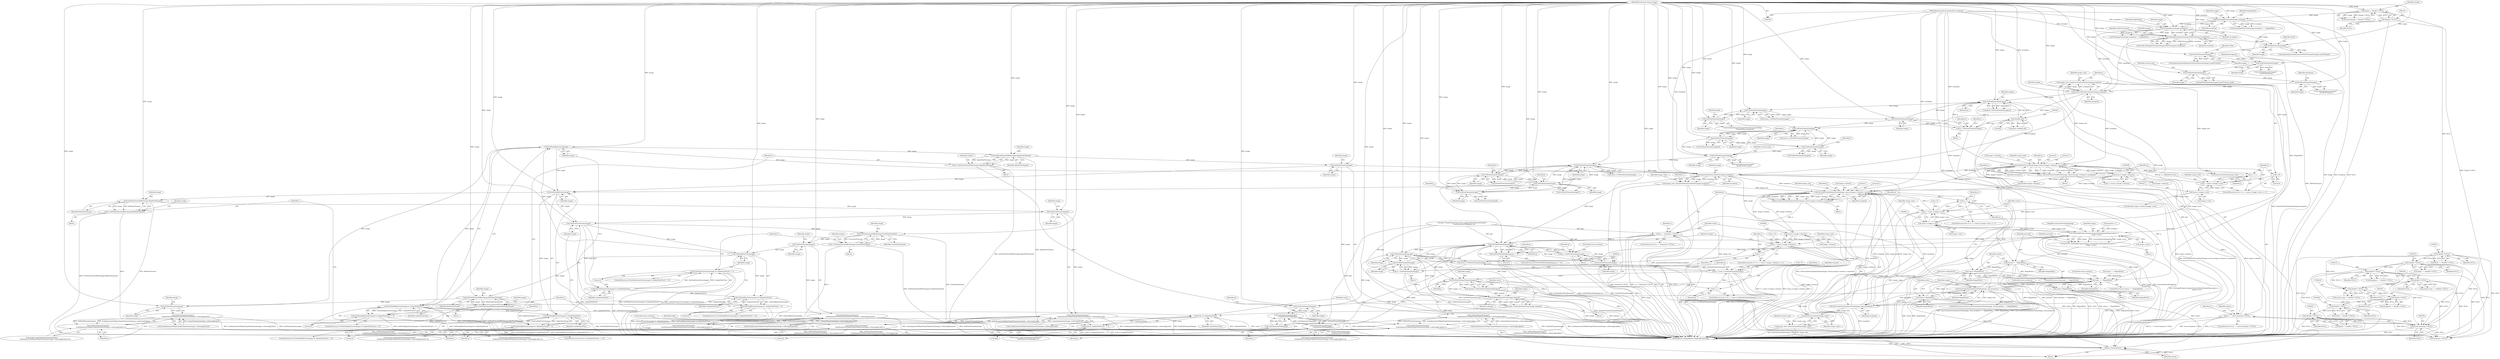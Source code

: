 digraph "0_ImageMagick_1cc6f0ccc92c20c7cab6c4a7335daf29c91f0d8e@pointer" {
"1000801" [label="(Call,GetPixelAlphaTraits(image))"];
"1000786" [label="(Call,GetPixelChannels(image))"];
"1000771" [label="(Call,GetPixelChannelOffset(image,BluePixelChannel))"];
"1000764" [label="(Call,GetPixelBlueTraits(image))"];
"1000749" [label="(Call,GetPixelChannels(image))"];
"1000734" [label="(Call,GetPixelChannelOffset(image,GreenPixelChannel))"];
"1000727" [label="(Call,GetPixelGreenTraits(image))"];
"1000712" [label="(Call,GetPixelChannels(image))"];
"1000697" [label="(Call,GetPixelChannelOffset(image,RedPixelChannel))"];
"1000690" [label="(Call,GetPixelRedTraits(image))"];
"1000823" [label="(Call,GetPixelChannels(image))"];
"1000808" [label="(Call,GetPixelChannelOffset(image,AlphaPixelChannel))"];
"1000801" [label="(Call,GetPixelAlphaTraits(image))"];
"1000107" [label="(MethodParameterIn,Image *image)"];
"1000565" [label="(Call,GetPixelChannels(image))"];
"1000552" [label="(Call,GetPixelChannels(image))"];
"1000510" [label="(Call,GetPixelChannels(image))"];
"1000473" [label="(Call,GetPixelChannels(image))"];
"1000434" [label="(Call,GetPixelChannels(image))"];
"1000315" [label="(Call,AcquireVirtualCacheView(image,exception))"];
"1000308" [label="(Call,GetPixelChannels(image))"];
"1000211" [label="(Call,GetPixelChannels(image))"];
"1000197" [label="(Call,GetPixelChannels(image))"];
"1000183" [label="(Call,GetPixelChannels(image))"];
"1000173" [label="(Call,GetPixelChannels(image))"];
"1000158" [label="(Call,SetImageGray(image,exception))"];
"1000150" [label="(Call,SyncImagePixelCache(image,exception))"];
"1000122" [label="(Call,image != (Image *) NULL)"];
"1000124" [label="(Call,(Image *) NULL)"];
"1000110" [label="(MethodParameterIn,ExceptionInfo *exception)"];
"1000164" [label="(Call,SetImageColorspace(image,GRAYColorspace,exception))"];
"1000420" [label="(Call,GetPixelChannels(image))"];
"1000389" [label="(Call,GetPixelChannels(image))"];
"1000378" [label="(Call,GetPixelIntensity(image,p))"];
"1000402" [label="(Call,(double) p[i])"];
"1000351" [label="(Call,p == (const Quantum *) NULL)"];
"1000339" [label="(Call,p=GetCacheViewVirtualPixels(image_view,0,y,image->columns,1,exception))"];
"1000341" [label="(Call,GetCacheViewVirtualPixels(image_view,0,y,image->columns,1,exception))"];
"1000313" [label="(Call,image_view=AcquireVirtualCacheView(image,exception))"];
"1000322" [label="(Call,y < (ssize_t) image->rows)"];
"1000329" [label="(Call,y++)"];
"1000319" [label="(Call,y=0)"];
"1000324" [label="(Call,(ssize_t) image->rows)"];
"1000367" [label="(Call,(ssize_t) image->columns)"];
"1000353" [label="(Call,(const Quantum *) NULL)"];
"1000280" [label="(Call,(double *) NULL)"];
"1000268" [label="(Call,(double *) NULL)"];
"1000256" [label="(Call,(double *) NULL)"];
"1000244" [label="(Call,(double *) NULL)"];
"1000237" [label="(Call,(double *) NULL)"];
"1000232" [label="(Call,(double *) NULL)"];
"1000226" [label="(Call,(double *) NULL)"];
"1000220" [label="(Call,(double *) NULL)"];
"1000418" [label="(Call,p+=GetPixelChannels(image))"];
"1000412" [label="(Call,GetPixelChannels(image))"];
"1000626" [label="(Call,GetPixelChannels(image))"];
"1000607" [label="(Call,GetPixelChannels(image))"];
"1000647" [label="(Call,GetPixelChannels(image))"];
"1000689" [label="(Call,GetPixelRedTraits(image) & UpdatePixelTrait)"];
"1000688" [label="(Call,(GetPixelRedTraits(image) & UpdatePixelTrait) != 0)"];
"1000726" [label="(Call,GetPixelGreenTraits(image) & UpdatePixelTrait)"];
"1000725" [label="(Call,(GetPixelGreenTraits(image) & UpdatePixelTrait) != 0)"];
"1000763" [label="(Call,GetPixelBlueTraits(image) & UpdatePixelTrait)"];
"1000762" [label="(Call,(GetPixelBlueTraits(image) & UpdatePixelTrait) != 0)"];
"1000800" [label="(Call,GetPixelAlphaTraits(image) & UpdatePixelTrait)"];
"1000799" [label="(Call,(GetPixelAlphaTraits(image) & UpdatePixelTrait) != 0)"];
"1000943" [label="(Call,traits & UpdatePixelTrait)"];
"1000942" [label="(Call,(traits & UpdatePixelTrait) == 0)"];
"1000695" [label="(Call,i=GetPixelChannelOffset(image,RedPixelChannel))"];
"1000710" [label="(Call,GetPixelChannels(image)*\n              ScaleQuantumToMap(ClampToQuantum(image->colormap[j].red))+i)"];
"1000711" [label="(Call,GetPixelChannels(image)*\n              ScaleQuantumToMap(ClampToQuantum(image->colormap[j].red)))"];
"1000732" [label="(Call,i=GetPixelChannelOffset(image,GreenPixelChannel))"];
"1000747" [label="(Call,GetPixelChannels(image)*\n              ScaleQuantumToMap(ClampToQuantum(image->colormap[j].green))+i)"];
"1000748" [label="(Call,GetPixelChannels(image)*\n              ScaleQuantumToMap(ClampToQuantum(image->colormap[j].green)))"];
"1000769" [label="(Call,i=GetPixelChannelOffset(image,BluePixelChannel))"];
"1000784" [label="(Call,GetPixelChannels(image)*\n              ScaleQuantumToMap(ClampToQuantum(image->colormap[j].blue))+i)"];
"1000785" [label="(Call,GetPixelChannels(image)*\n              ScaleQuantumToMap(ClampToQuantum(image->colormap[j].blue)))"];
"1000806" [label="(Call,i=GetPixelChannelOffset(image,AlphaPixelChannel))"];
"1000821" [label="(Call,GetPixelChannels(image)*\n              ScaleQuantumToMap(ClampToQuantum(image->colormap[j].alpha))+i)"];
"1000822" [label="(Call,GetPixelChannels(image)*\n              ScaleQuantumToMap(ClampToQuantum(image->colormap[j].alpha)))"];
"1000843" [label="(Call,AcquireAuthenticCacheView(image,exception))"];
"1000841" [label="(Call,image_view=AcquireAuthenticCacheView(image,exception))"];
"1000869" [label="(Call,GetCacheViewAuthenticPixels(image_view,0,y,image->columns,1,exception))"];
"1000857" [label="(Call,y++)"];
"1000850" [label="(Call,y < (ssize_t) image->rows)"];
"1000867" [label="(Call,q=GetCacheViewAuthenticPixels(image_view,0,y,image->columns,1,exception))"];
"1000879" [label="(Call,q == (Quantum *) NULL)"];
"1000906" [label="(Call,GetPixelWriteMask(image,q))"];
"1000905" [label="(Call,GetPixelWriteMask(image,q) == 0)"];
"1000911" [label="(Call,q+=GetPixelChannels(image))"];
"1000913" [label="(Call,GetPixelChannels(image))"];
"1000998" [label="(Call,SetImageProgress(image,ContrastStretchImageTag,progress++,\n          image->rows))"];
"1000852" [label="(Call,(ssize_t) image->rows)"];
"1000996" [label="(Call,proceed=SetImageProgress(image,ContrastStretchImageTag,progress++,\n          image->rows))"];
"1001007" [label="(Call,proceed == MagickFalse)"];
"1000863" [label="(Call,status == MagickFalse)"];
"1000885" [label="(Call,status=MagickFalse)"];
"1001035" [label="(Return,return(status);)"];
"1000978" [label="(Call,SyncCacheViewAuthenticPixels(image_view,exception) == MagickFalse)"];
"1000983" [label="(Call,status=MagickFalse)"];
"1001010" [label="(Call,status=MagickFalse)"];
"1000924" [label="(Call,GetPixelChannels(image))"];
"1000922" [label="(Call,(ssize_t) GetPixelChannels(image))"];
"1000920" [label="(Call,j < (ssize_t) GetPixelChannels(image))"];
"1000932" [label="(Call,GetPixelChannelChannel(image,j))"];
"1000926" [label="(Call,j++)"];
"1000930" [label="(Call,channel=GetPixelChannelChannel(image,j))"];
"1000938" [label="(Call,GetPixelChannelTraits(image,channel))"];
"1000936" [label="(Call,traits=GetPixelChannelTraits(image,channel))"];
"1000966" [label="(Call,GetPixelChannels(image))"];
"1000965" [label="(Call,GetPixelChannels(image)*\n          ScaleQuantumToMap(q[j]))"];
"1000964" [label="(Call,GetPixelChannels(image)*\n          ScaleQuantumToMap(q[j])+j)"];
"1000975" [label="(Call,GetPixelChannels(image))"];
"1000973" [label="(Call,q+=GetPixelChannels(image))"];
"1000968" [label="(Call,ScaleQuantumToMap(q[j]))"];
"1000895" [label="(Call,(ssize_t) image->columns)"];
"1000893" [label="(Call,x < (ssize_t) image->columns)"];
"1000900" [label="(Call,x++)"];
"1000979" [label="(Call,SyncCacheViewAuthenticPixels(image_view,exception))"];
"1001015" [label="(Call,DestroyCacheView(image_view))"];
"1001013" [label="(Call,image_view=DestroyCacheView(image_view))"];
"1000124" [label="(Call,(Image *) NULL)"];
"1000745" [label="(Call,stretch_map[GetPixelChannels(image)*\n              ScaleQuantumToMap(ClampToQuantum(image->colormap[j].green))+i])"];
"1000967" [label="(Identifier,image)"];
"1000367" [label="(Call,(ssize_t) image->columns)"];
"1000888" [label="(ControlStructure,continue;)"];
"1000768" [label="(Block,)"];
"1000166" [label="(Identifier,GRAYColorspace)"];
"1000731" [label="(Block,)"];
"1000335" [label="(Call,status == MagickFalse)"];
"1000854" [label="(Call,image->rows)"];
"1000997" [label="(Identifier,proceed)"];
"1000510" [label="(Call,GetPixelChannels(image))"];
"1000690" [label="(Call,GetPixelRedTraits(image))"];
"1000472" [label="(Call,GetPixelChannels(image)*j)"];
"1000962" [label="(Call,stretch_map[GetPixelChannels(image)*\n          ScaleQuantumToMap(q[j])+j])"];
"1000736" [label="(Identifier,GreenPixelChannel)"];
"1001014" [label="(Identifier,image_view)"];
"1000880" [label="(Identifier,q)"];
"1000691" [label="(Identifier,image)"];
"1000824" [label="(Identifier,image)"];
"1000172" [label="(Call,AcquireQuantumMemory(GetPixelChannels(image),sizeof(*black)))"];
"1000973" [label="(Call,q+=GetPixelChannels(image))"];
"1000972" [label="(Identifier,j)"];
"1000628" [label="(Identifier,j)"];
"1000339" [label="(Call,p=GetCacheViewVirtualPixels(image_view,0,y,image->columns,1,exception))"];
"1000984" [label="(Identifier,status)"];
"1000982" [label="(Identifier,MagickFalse)"];
"1000165" [label="(Identifier,image)"];
"1000834" [label="(Identifier,i)"];
"1000732" [label="(Call,i=GetPixelChannelOffset(image,GreenPixelChannel))"];
"1000906" [label="(Call,GetPixelWriteMask(image,q))"];
"1000893" [label="(Call,x < (ssize_t) image->columns)"];
"1000625" [label="(Call,GetPixelChannels(image)*j)"];
"1000975" [label="(Call,GetPixelChannels(image))"];
"1000699" [label="(Identifier,RedPixelChannel)"];
"1000943" [label="(Call,traits & UpdatePixelTrait)"];
"1000345" [label="(Call,image->columns)"];
"1000964" [label="(Call,GetPixelChannels(image)*\n          ScaleQuantumToMap(q[j])+j)"];
"1000937" [label="(Identifier,traits)"];
"1000387" [label="(Call,(ssize_t) GetPixelChannels(image))"];
"1000920" [label="(Call,j < (ssize_t) GetPixelChannels(image))"];
"1000326" [label="(Call,image->rows)"];
"1000242" [label="(Call,stretch_map != (double *) NULL)"];
"1000843" [label="(Call,AcquireAuthenticCacheView(image,exception))"];
"1000886" [label="(Identifier,status)"];
"1000228" [label="(Identifier,NULL)"];
"1000412" [label="(Call,GetPixelChannels(image))"];
"1001037" [label="(MethodReturn,MagickExport MagickBooleanType)"];
"1000977" [label="(ControlStructure,if (SyncCacheViewAuthenticPixels(image_view,exception) == MagickFalse))"];
"1000928" [label="(Block,)"];
"1000761" [label="(ControlStructure,if ((GetPixelBlueTraits(image) & UpdatePixelTrait) != 0))"];
"1000902" [label="(Block,)"];
"1000627" [label="(Identifier,image)"];
"1000750" [label="(Identifier,image)"];
"1000934" [label="(Identifier,j)"];
"1000435" [label="(Identifier,image)"];
"1000342" [label="(Identifier,image_view)"];
"1000979" [label="(Call,SyncCacheViewAuthenticPixels(image_view,exception))"];
"1000695" [label="(Call,i=GetPixelChannelOffset(image,RedPixelChannel))"];
"1000765" [label="(Identifier,image)"];
"1000315" [label="(Call,AcquireVirtualCacheView(image,exception))"];
"1000344" [label="(Identifier,y)"];
"1000266" [label="(Call,white != (double *) NULL)"];
"1000771" [label="(Call,GetPixelChannelOffset(image,BluePixelChannel))"];
"1000234" [label="(Identifier,NULL)"];
"1000687" [label="(ControlStructure,if ((GetPixelRedTraits(image) & UpdatePixelTrait) != 0))"];
"1000808" [label="(Call,GetPixelChannelOffset(image,AlphaPixelChannel))"];
"1000121" [label="(Call,assert(image != (Image *) NULL))"];
"1000158" [label="(Call,SetImageGray(image,exception))"];
"1000196" [label="(Call,GetPixelChannels(image)*\n    sizeof(*histogram))"];
"1000793" [label="(Identifier,image)"];
"1000822" [label="(Call,GetPixelChannels(image)*\n              ScaleQuantumToMap(ClampToQuantum(image->colormap[j].alpha)))"];
"1000607" [label="(Call,GetPixelChannels(image))"];
"1000798" [label="(ControlStructure,if ((GetPixelAlphaTraits(image) & UpdatePixelTrait) != 0))"];
"1000646" [label="(Call,GetPixelChannels(image)*j)"];
"1000378" [label="(Call,GetPixelIntensity(image,p))"];
"1000696" [label="(Identifier,i)"];
"1000321" [label="(Literal,0)"];
"1000218" [label="(Call,black == (double *) NULL)"];
"1000863" [label="(Call,status == MagickFalse)"];
"1000210" [label="(Call,GetPixelChannels(image)*sizeof(*stretch_map))"];
"1000897" [label="(Call,image->columns)"];
"1000648" [label="(Identifier,image)"];
"1000785" [label="(Call,GetPixelChannels(image)*\n              ScaleQuantumToMap(ClampToQuantum(image->colormap[j].blue)))"];
"1000980" [label="(Identifier,image_view)"];
"1000174" [label="(Identifier,image)"];
"1000981" [label="(Identifier,exception)"];
"1000871" [label="(Literal,0)"];
"1000944" [label="(Identifier,traits)"];
"1000735" [label="(Identifier,image)"];
"1000947" [label="(ControlStructure,continue;)"];
"1000749" [label="(Call,GetPixelChannels(image))"];
"1000556" [label="(Identifier,stretch_map)"];
"1000965" [label="(Call,GetPixelChannels(image)*\n          ScaleQuantumToMap(q[j]))"];
"1000317" [label="(Identifier,exception)"];
"1000353" [label="(Call,(const Quantum *) NULL)"];
"1000167" [label="(Identifier,exception)"];
"1001035" [label="(Return,return(status);)"];
"1000797" [label="(Identifier,i)"];
"1000224" [label="(Call,white == (double *) NULL)"];
"1000400" [label="(Call,pixel=(double) p[i])"];
"1000926" [label="(Call,j++)"];
"1000727" [label="(Call,GetPixelGreenTraits(image))"];
"1000420" [label="(Call,GetPixelChannels(image))"];
"1000931" [label="(Identifier,channel)"];
"1000552" [label="(Call,GetPixelChannels(image))"];
"1000187" [label="(Identifier,white)"];
"1000704" [label="(Identifier,image)"];
"1000183" [label="(Call,GetPixelChannels(image))"];
"1001003" [label="(Call,image->rows)"];
"1000805" [label="(Block,)"];
"1000473" [label="(Call,GetPixelChannels(image))"];
"1000747" [label="(Call,GetPixelChannels(image)*\n              ScaleQuantumToMap(ClampToQuantum(image->colormap[j].green))+i)"];
"1000519" [label="(Call,(double) image->columns)"];
"1000900" [label="(Call,x++)"];
"1000434" [label="(Call,GetPixelChannels(image))"];
"1000869" [label="(Call,GetCacheViewAuthenticPixels(image_view,0,y,image->columns,1,exception))"];
"1000246" [label="(Identifier,NULL)"];
"1000404" [label="(Call,p[i])"];
"1000322" [label="(Call,y < (ssize_t) image->rows)"];
"1001010" [label="(Call,status=MagickFalse)"];
"1000173" [label="(Call,GetPixelChannels(image))"];
"1000258" [label="(Identifier,NULL)"];
"1000330" [label="(Identifier,y)"];
"1000734" [label="(Call,GetPixelChannelOffset(image,GreenPixelChannel))"];
"1000983" [label="(Call,status=MagickFalse)"];
"1000939" [label="(Identifier,image)"];
"1000162" [label="(Call,(void) SetImageColorspace(image,GRAYColorspace,exception))"];
"1000157" [label="(Call,SetImageGray(image,exception) != MagickFalse)"];
"1000909" [label="(Literal,0)"];
"1000107" [label="(MethodParameterIn,Image *image)"];
"1000235" [label="(Call,stretch_map == (double *) NULL)"];
"1000741" [label="(Identifier,image)"];
"1000352" [label="(Identifier,p)"];
"1000733" [label="(Identifier,i)"];
"1000282" [label="(Identifier,NULL)"];
"1000904" [label="(ControlStructure,if (GetPixelWriteMask(image,q) == 0))"];
"1000153" [label="(Identifier,MagickFalse)"];
"1000232" [label="(Call,(double *) NULL)"];
"1000946" [label="(Literal,0)"];
"1000713" [label="(Identifier,image)"];
"1000847" [label="(Call,y=0)"];
"1000907" [label="(Identifier,image)"];
"1000254" [label="(Call,histogram != (double *) NULL)"];
"1000864" [label="(Identifier,status)"];
"1000719" [label="(Identifier,image)"];
"1000184" [label="(Identifier,image)"];
"1000966" [label="(Call,GetPixelChannels(image))"];
"1000809" [label="(Identifier,image)"];
"1000728" [label="(Identifier,image)"];
"1000914" [label="(Identifier,image)"];
"1000211" [label="(Call,GetPixelChannels(image))"];
"1000126" [label="(Identifier,NULL)"];
"1000773" [label="(Identifier,BluePixelChannel)"];
"1000363" [label="(Identifier,x)"];
"1000318" [label="(ControlStructure,for (y=0; y < (ssize_t) image->rows; y++))"];
"1000936" [label="(Call,traits=GetPixelChannelTraits(image,channel))"];
"1000762" [label="(Call,(GetPixelBlueTraits(image) & UpdatePixelTrait) != 0)"];
"1000867" [label="(Call,q=GetCacheViewAuthenticPixels(image_view,0,y,image->columns,1,exception))"];
"1000351" [label="(Call,p == (const Quantum *) NULL)"];
"1000989" [label="(Identifier,image)"];
"1000917" [label="(Call,j=0)"];
"1000725" [label="(Call,(GetPixelGreenTraits(image) & UpdatePixelTrait) != 0)"];
"1000563" [label="(Call,(ssize_t) GetPixelChannels(image))"];
"1000940" [label="(Identifier,channel)"];
"1000512" [label="(Identifier,j)"];
"1000766" [label="(Identifier,UpdatePixelTrait)"];
"1001000" [label="(Identifier,ContrastStretchImageTag)"];
"1000239" [label="(Identifier,NULL)"];
"1000801" [label="(Call,GetPixelAlphaTraits(image))"];
"1000932" [label="(Call,GetPixelChannelChannel(image,j))"];
"1000389" [label="(Call,GetPixelChannels(image))"];
"1000608" [label="(Identifier,image)"];
"1000724" [label="(ControlStructure,if ((GetPixelGreenTraits(image) & UpdatePixelTrait) != 0))"];
"1000908" [label="(Identifier,q)"];
"1000925" [label="(Identifier,image)"];
"1000390" [label="(Identifier,image)"];
"1000714" [label="(Call,ScaleQuantumToMap(ClampToQuantum(image->colormap[j].red)))"];
"1000807" [label="(Identifier,i)"];
"1000851" [label="(Identifier,y)"];
"1000256" [label="(Call,(double *) NULL)"];
"1000868" [label="(Identifier,q)"];
"1000402" [label="(Call,(double) p[i])"];
"1000566" [label="(Identifier,image)"];
"1000845" [label="(Identifier,exception)"];
"1000413" [label="(Identifier,image)"];
"1000111" [label="(Block,)"];
"1000215" [label="(Identifier,stretch_map)"];
"1000915" [label="(ControlStructure,continue;)"];
"1000763" [label="(Call,GetPixelBlueTraits(image) & UpdatePixelTrait)"];
"1000331" [label="(Block,)"];
"1000698" [label="(Identifier,image)"];
"1000551" [label="(Call,GetPixelChannels(image)*\n    sizeof(*stretch_map))"];
"1000340" [label="(Identifier,p)"];
"1000307" [label="(Call,GetPixelChannels(image)*\n    sizeof(*histogram))"];
"1000697" [label="(Call,GetPixelChannelOffset(image,RedPixelChannel))"];
"1000910" [label="(Block,)"];
"1000748" [label="(Call,GetPixelChannels(image)*\n              ScaleQuantumToMap(ClampToQuantum(image->colormap[j].green)))"];
"1000870" [label="(Identifier,image_view)"];
"1000226" [label="(Call,(double *) NULL)"];
"1001013" [label="(Call,image_view=DestroyCacheView(image_view))"];
"1000872" [label="(Identifier,y)"];
"1000810" [label="(Identifier,AlphaPixelChannel)"];
"1000760" [label="(Identifier,i)"];
"1000806" [label="(Call,i=GetPixelChannelOffset(image,AlphaPixelChannel))"];
"1000970" [label="(Identifier,q)"];
"1000804" [label="(Literal,0)"];
"1000782" [label="(Call,stretch_map[GetPixelChannels(image)*\n              ScaleQuantumToMap(ClampToQuantum(image->colormap[j].blue))+i])"];
"1000927" [label="(Identifier,j)"];
"1000432" [label="(Call,(ssize_t) GetPixelChannels(image))"];
"1000994" [label="(Block,)"];
"1000978" [label="(Call,SyncCacheViewAuthenticPixels(image_view,exception) == MagickFalse)"];
"1000553" [label="(Identifier,image)"];
"1000873" [label="(Call,image->columns)"];
"1000918" [label="(Identifier,j)"];
"1000889" [label="(ControlStructure,for (x=0; x < (ssize_t) image->columns; x++))"];
"1001007" [label="(Call,proceed == MagickFalse)"];
"1000876" [label="(Literal,1)"];
"1000268" [label="(Call,(double *) NULL)"];
"1000996" [label="(Call,proceed=SetImageProgress(image,ContrastStretchImageTag,progress++,\n          image->rows))"];
"1000308" [label="(Call,GetPixelChannels(image))"];
"1000901" [label="(Identifier,x)"];
"1000957" [label="(Call,q[j]=ClampToQuantum(stretch_map[GetPixelChannels(image)*\n          ScaleQuantumToMap(q[j])+j]))"];
"1000222" [label="(Identifier,NULL)"];
"1000819" [label="(Call,stretch_map[GetPixelChannels(image)*\n              ScaleQuantumToMap(ClampToQuantum(image->colormap[j].alpha))+i])"];
"1000751" [label="(Call,ScaleQuantumToMap(ClampToQuantum(image->colormap[j].green)))"];
"1000878" [label="(ControlStructure,if (q == (Quantum *) NULL))"];
"1000336" [label="(Identifier,status)"];
"1000769" [label="(Call,i=GetPixelChannelOffset(image,BluePixelChannel))"];
"1000784" [label="(Call,GetPixelChannels(image)*\n              ScaleQuantumToMap(ClampToQuantum(image->colormap[j].blue))+i)"];
"1000770" [label="(Identifier,i)"];
"1000329" [label="(Call,y++)"];
"1000324" [label="(Call,(ssize_t) image->rows)"];
"1000850" [label="(Call,y < (ssize_t) image->rows)"];
"1000859" [label="(Block,)"];
"1000788" [label="(Call,ScaleQuantumToMap(ClampToQuantum(image->colormap[j].blue)))"];
"1000152" [label="(Identifier,exception)"];
"1000565" [label="(Call,GetPixelChannels(image))"];
"1000424" [label="(Call,DestroyCacheView(image_view))"];
"1000884" [label="(Block,)"];
"1000726" [label="(Call,GetPixelGreenTraits(image) & UpdatePixelTrait)"];
"1000230" [label="(Call,histogram == (double *) NULL)"];
"1000198" [label="(Identifier,image)"];
"1000930" [label="(Call,channel=GetPixelChannelChannel(image,j))"];
"1000376" [label="(Call,pixel=GetPixelIntensity(image,p))"];
"1000846" [label="(ControlStructure,for (y=0; y < (ssize_t) image->rows; y++))"];
"1000916" [label="(ControlStructure,for (j=0; j < (ssize_t) GetPixelChannels(image); j++))"];
"1000511" [label="(Identifier,image)"];
"1000945" [label="(Identifier,UpdatePixelTrait)"];
"1000474" [label="(Identifier,image)"];
"1000151" [label="(Identifier,image)"];
"1000379" [label="(Identifier,image)"];
"1000835" [label="(Call,status=MagickTrue)"];
"1000161" [label="(Identifier,MagickFalse)"];
"1000823" [label="(Call,GetPixelChannels(image))"];
"1000411" [label="(Call,GetPixelChannels(image)*ScaleQuantumToMap(\n          ClampToQuantum(pixel)))"];
"1000877" [label="(Identifier,exception)"];
"1000606" [label="(Call,GetPixelChannels(image)*j)"];
"1000844" [label="(Identifier,image)"];
"1000197" [label="(Call,GetPixelChannels(image))"];
"1000475" [label="(Identifier,j)"];
"1000518" [label="(Call,(double) image->columns*image->rows)"];
"1000349" [label="(Identifier,exception)"];
"1000365" [label="(Call,x < (ssize_t) image->columns)"];
"1000122" [label="(Call,image != (Image *) NULL)"];
"1000842" [label="(Identifier,image_view)"];
"1000320" [label="(Identifier,y)"];
"1000800" [label="(Call,GetPixelAlphaTraits(image) & UpdatePixelTrait)"];
"1000220" [label="(Call,(double *) NULL)"];
"1000313" [label="(Call,image_view=AcquireVirtualCacheView(image,exception))"];
"1000905" [label="(Call,GetPixelWriteMask(image,q) == 0)"];
"1000941" [label="(ControlStructure,if ((traits & UpdatePixelTrait) == 0))"];
"1000712" [label="(Call,GetPixelChannels(image))"];
"1000911" [label="(Call,q+=GetPixelChannels(image))"];
"1000852" [label="(Call,(ssize_t) image->rows)"];
"1000933" [label="(Identifier,image)"];
"1001018" [label="(Identifier,stretch_map)"];
"1000358" [label="(Identifier,status)"];
"1000802" [label="(Identifier,image)"];
"1000894" [label="(Identifier,x)"];
"1000278" [label="(Call,black != (double *) NULL)"];
"1000160" [label="(Identifier,exception)"];
"1000895" [label="(Call,(ssize_t) image->columns)"];
"1000778" [label="(Identifier,image)"];
"1000786" [label="(Call,GetPixelChannels(image))"];
"1000177" [label="(Identifier,black)"];
"1000890" [label="(Call,x=0)"];
"1000694" [label="(Block,)"];
"1000858" [label="(Identifier,y)"];
"1000416" [label="(Identifier,pixel)"];
"1000881" [label="(Call,(Quantum *) NULL)"];
"1000685" [label="(Identifier,j)"];
"1000693" [label="(Literal,0)"];
"1000848" [label="(Identifier,y)"];
"1000369" [label="(Call,image->columns)"];
"1000841" [label="(Call,image_view=AcquireAuthenticCacheView(image,exception))"];
"1000815" [label="(Identifier,image)"];
"1000609" [label="(Identifier,j)"];
"1000689" [label="(Call,GetPixelRedTraits(image) & UpdatePixelTrait)"];
"1000201" [label="(Identifier,histogram)"];
"1000710" [label="(Call,GetPixelChannels(image)*\n              ScaleQuantumToMap(ClampToQuantum(image->colormap[j].red))+i)"];
"1001006" [label="(ControlStructure,if (proceed == MagickFalse))"];
"1000974" [label="(Identifier,q)"];
"1001008" [label="(Identifier,proceed)"];
"1000312" [label="(Identifier,histogram)"];
"1000355" [label="(Identifier,NULL)"];
"1001001" [label="(Call,progress++)"];
"1000316" [label="(Identifier,image)"];
"1000270" [label="(Identifier,NULL)"];
"1000423" [label="(Identifier,image_view)"];
"1000799" [label="(Call,(GetPixelAlphaTraits(image) & UpdatePixelTrait) != 0)"];
"1000857" [label="(Call,y++)"];
"1000969" [label="(Call,q[j])"];
"1000649" [label="(Identifier,j)"];
"1000756" [label="(Identifier,image)"];
"1001015" [label="(Call,DestroyCacheView(image_view))"];
"1000885" [label="(Call,status=MagickFalse)"];
"1000912" [label="(Identifier,q)"];
"1000938" [label="(Call,GetPixelChannelTraits(image,channel))"];
"1000123" [label="(Identifier,image)"];
"1000212" [label="(Identifier,image)"];
"1000159" [label="(Identifier,image)"];
"1000999" [label="(Identifier,image)"];
"1000418" [label="(Call,p+=GetPixelChannels(image))"];
"1000922" [label="(Call,(ssize_t) GetPixelChannels(image))"];
"1000419" [label="(Identifier,p)"];
"1000341" [label="(Call,GetCacheViewVirtualPixels(image_view,0,y,image->columns,1,exception))"];
"1001009" [label="(Identifier,MagickFalse)"];
"1000692" [label="(Identifier,UpdatePixelTrait)"];
"1000764" [label="(Call,GetPixelBlueTraits(image))"];
"1000821" [label="(Call,GetPixelChannels(image)*\n              ScaleQuantumToMap(ClampToQuantum(image->colormap[j].alpha))+i)"];
"1000323" [label="(Identifier,y)"];
"1001011" [label="(Identifier,status)"];
"1000866" [label="(ControlStructure,continue;)"];
"1000350" [label="(ControlStructure,if (p == (const Quantum *) NULL))"];
"1001036" [label="(Identifier,status)"];
"1000865" [label="(Identifier,MagickFalse)"];
"1000985" [label="(Identifier,MagickFalse)"];
"1000951" [label="(Identifier,black)"];
"1000803" [label="(Identifier,UpdatePixelTrait)"];
"1000626" [label="(Call,GetPixelChannels(image))"];
"1000891" [label="(Identifier,x)"];
"1000968" [label="(Call,ScaleQuantumToMap(q[j]))"];
"1000887" [label="(Identifier,MagickFalse)"];
"1000309" [label="(Identifier,image)"];
"1000343" [label="(Literal,0)"];
"1000711" [label="(Call,GetPixelChannels(image)*\n              ScaleQuantumToMap(ClampToQuantum(image->colormap[j].red)))"];
"1000314" [label="(Identifier,image_view)"];
"1000730" [label="(Literal,0)"];
"1000380" [label="(Identifier,p)"];
"1000942" [label="(Call,(traits & UpdatePixelTrait) == 0)"];
"1000998" [label="(Call,SetImageProgress(image,ContrastStretchImageTag,progress++,\n          image->rows))"];
"1000647" [label="(Call,GetPixelChannels(image))"];
"1000110" [label="(MethodParameterIn,ExceptionInfo *exception)"];
"1000374" [label="(Block,)"];
"1000830" [label="(Identifier,image)"];
"1000244" [label="(Call,(double *) NULL)"];
"1001012" [label="(Identifier,MagickFalse)"];
"1000976" [label="(Identifier,image)"];
"1000149" [label="(Call,SyncImagePixelCache(image,exception) == MagickFalse)"];
"1000767" [label="(Literal,0)"];
"1000921" [label="(Identifier,j)"];
"1000280" [label="(Call,(double *) NULL)"];
"1000348" [label="(Literal,1)"];
"1000150" [label="(Call,SyncImagePixelCache(image,exception))"];
"1000509" [label="(Call,GetPixelChannels(image)*j)"];
"1000879" [label="(Call,q == (Quantum *) NULL)"];
"1000924" [label="(Call,GetPixelChannels(image))"];
"1000708" [label="(Call,stretch_map[GetPixelChannels(image)*\n              ScaleQuantumToMap(ClampToQuantum(image->colormap[j].red))+i])"];
"1000723" [label="(Identifier,i)"];
"1000825" [label="(Call,ScaleQuantumToMap(ClampToQuantum(image->colormap[j].alpha)))"];
"1000164" [label="(Call,SetImageColorspace(image,GRAYColorspace,exception))"];
"1000182" [label="(Call,AcquireQuantumMemory(GetPixelChannels(image),sizeof(*white)))"];
"1000862" [label="(ControlStructure,if (status == MagickFalse))"];
"1000787" [label="(Identifier,image)"];
"1000772" [label="(Identifier,image)"];
"1000373" [label="(Identifier,x)"];
"1000237" [label="(Call,(double *) NULL)"];
"1000319" [label="(Call,y=0)"];
"1000913" [label="(Call,GetPixelChannels(image))"];
"1000421" [label="(Identifier,image)"];
"1000688" [label="(Call,(GetPixelRedTraits(image) & UpdatePixelTrait) != 0)"];
"1001016" [label="(Identifier,image_view)"];
"1000729" [label="(Identifier,UpdatePixelTrait)"];
"1000801" -> "1000800"  [label="AST: "];
"1000801" -> "1000802"  [label="CFG: "];
"1000802" -> "1000801"  [label="AST: "];
"1000803" -> "1000801"  [label="CFG: "];
"1000801" -> "1000690"  [label="DDG: image"];
"1000801" -> "1000800"  [label="DDG: image"];
"1000786" -> "1000801"  [label="DDG: image"];
"1000764" -> "1000801"  [label="DDG: image"];
"1000107" -> "1000801"  [label="DDG: image"];
"1000801" -> "1000808"  [label="DDG: image"];
"1000801" -> "1000843"  [label="DDG: image"];
"1000786" -> "1000785"  [label="AST: "];
"1000786" -> "1000787"  [label="CFG: "];
"1000787" -> "1000786"  [label="AST: "];
"1000793" -> "1000786"  [label="CFG: "];
"1000786" -> "1000785"  [label="DDG: image"];
"1000771" -> "1000786"  [label="DDG: image"];
"1000107" -> "1000786"  [label="DDG: image"];
"1000771" -> "1000769"  [label="AST: "];
"1000771" -> "1000773"  [label="CFG: "];
"1000772" -> "1000771"  [label="AST: "];
"1000773" -> "1000771"  [label="AST: "];
"1000769" -> "1000771"  [label="CFG: "];
"1000771" -> "1001037"  [label="DDG: BluePixelChannel"];
"1000771" -> "1000769"  [label="DDG: image"];
"1000771" -> "1000769"  [label="DDG: BluePixelChannel"];
"1000764" -> "1000771"  [label="DDG: image"];
"1000107" -> "1000771"  [label="DDG: image"];
"1000764" -> "1000763"  [label="AST: "];
"1000764" -> "1000765"  [label="CFG: "];
"1000765" -> "1000764"  [label="AST: "];
"1000766" -> "1000764"  [label="CFG: "];
"1000764" -> "1000763"  [label="DDG: image"];
"1000749" -> "1000764"  [label="DDG: image"];
"1000727" -> "1000764"  [label="DDG: image"];
"1000107" -> "1000764"  [label="DDG: image"];
"1000749" -> "1000748"  [label="AST: "];
"1000749" -> "1000750"  [label="CFG: "];
"1000750" -> "1000749"  [label="AST: "];
"1000756" -> "1000749"  [label="CFG: "];
"1000749" -> "1000748"  [label="DDG: image"];
"1000734" -> "1000749"  [label="DDG: image"];
"1000107" -> "1000749"  [label="DDG: image"];
"1000734" -> "1000732"  [label="AST: "];
"1000734" -> "1000736"  [label="CFG: "];
"1000735" -> "1000734"  [label="AST: "];
"1000736" -> "1000734"  [label="AST: "];
"1000732" -> "1000734"  [label="CFG: "];
"1000734" -> "1001037"  [label="DDG: GreenPixelChannel"];
"1000734" -> "1000732"  [label="DDG: image"];
"1000734" -> "1000732"  [label="DDG: GreenPixelChannel"];
"1000727" -> "1000734"  [label="DDG: image"];
"1000107" -> "1000734"  [label="DDG: image"];
"1000727" -> "1000726"  [label="AST: "];
"1000727" -> "1000728"  [label="CFG: "];
"1000728" -> "1000727"  [label="AST: "];
"1000729" -> "1000727"  [label="CFG: "];
"1000727" -> "1000726"  [label="DDG: image"];
"1000712" -> "1000727"  [label="DDG: image"];
"1000690" -> "1000727"  [label="DDG: image"];
"1000107" -> "1000727"  [label="DDG: image"];
"1000712" -> "1000711"  [label="AST: "];
"1000712" -> "1000713"  [label="CFG: "];
"1000713" -> "1000712"  [label="AST: "];
"1000719" -> "1000712"  [label="CFG: "];
"1000712" -> "1000711"  [label="DDG: image"];
"1000697" -> "1000712"  [label="DDG: image"];
"1000107" -> "1000712"  [label="DDG: image"];
"1000697" -> "1000695"  [label="AST: "];
"1000697" -> "1000699"  [label="CFG: "];
"1000698" -> "1000697"  [label="AST: "];
"1000699" -> "1000697"  [label="AST: "];
"1000695" -> "1000697"  [label="CFG: "];
"1000697" -> "1001037"  [label="DDG: RedPixelChannel"];
"1000697" -> "1000695"  [label="DDG: image"];
"1000697" -> "1000695"  [label="DDG: RedPixelChannel"];
"1000690" -> "1000697"  [label="DDG: image"];
"1000107" -> "1000697"  [label="DDG: image"];
"1000690" -> "1000689"  [label="AST: "];
"1000690" -> "1000691"  [label="CFG: "];
"1000691" -> "1000690"  [label="AST: "];
"1000692" -> "1000690"  [label="CFG: "];
"1000690" -> "1000689"  [label="DDG: image"];
"1000823" -> "1000690"  [label="DDG: image"];
"1000565" -> "1000690"  [label="DDG: image"];
"1000107" -> "1000690"  [label="DDG: image"];
"1000823" -> "1000822"  [label="AST: "];
"1000823" -> "1000824"  [label="CFG: "];
"1000824" -> "1000823"  [label="AST: "];
"1000830" -> "1000823"  [label="CFG: "];
"1000823" -> "1000822"  [label="DDG: image"];
"1000808" -> "1000823"  [label="DDG: image"];
"1000107" -> "1000823"  [label="DDG: image"];
"1000823" -> "1000843"  [label="DDG: image"];
"1000808" -> "1000806"  [label="AST: "];
"1000808" -> "1000810"  [label="CFG: "];
"1000809" -> "1000808"  [label="AST: "];
"1000810" -> "1000808"  [label="AST: "];
"1000806" -> "1000808"  [label="CFG: "];
"1000808" -> "1001037"  [label="DDG: AlphaPixelChannel"];
"1000808" -> "1000806"  [label="DDG: image"];
"1000808" -> "1000806"  [label="DDG: AlphaPixelChannel"];
"1000107" -> "1000808"  [label="DDG: image"];
"1000107" -> "1000106"  [label="AST: "];
"1000107" -> "1001037"  [label="DDG: image"];
"1000107" -> "1000122"  [label="DDG: image"];
"1000107" -> "1000150"  [label="DDG: image"];
"1000107" -> "1000158"  [label="DDG: image"];
"1000107" -> "1000164"  [label="DDG: image"];
"1000107" -> "1000173"  [label="DDG: image"];
"1000107" -> "1000183"  [label="DDG: image"];
"1000107" -> "1000197"  [label="DDG: image"];
"1000107" -> "1000211"  [label="DDG: image"];
"1000107" -> "1000308"  [label="DDG: image"];
"1000107" -> "1000315"  [label="DDG: image"];
"1000107" -> "1000378"  [label="DDG: image"];
"1000107" -> "1000389"  [label="DDG: image"];
"1000107" -> "1000412"  [label="DDG: image"];
"1000107" -> "1000420"  [label="DDG: image"];
"1000107" -> "1000434"  [label="DDG: image"];
"1000107" -> "1000473"  [label="DDG: image"];
"1000107" -> "1000510"  [label="DDG: image"];
"1000107" -> "1000552"  [label="DDG: image"];
"1000107" -> "1000565"  [label="DDG: image"];
"1000107" -> "1000607"  [label="DDG: image"];
"1000107" -> "1000626"  [label="DDG: image"];
"1000107" -> "1000647"  [label="DDG: image"];
"1000107" -> "1000843"  [label="DDG: image"];
"1000107" -> "1000906"  [label="DDG: image"];
"1000107" -> "1000913"  [label="DDG: image"];
"1000107" -> "1000924"  [label="DDG: image"];
"1000107" -> "1000932"  [label="DDG: image"];
"1000107" -> "1000938"  [label="DDG: image"];
"1000107" -> "1000966"  [label="DDG: image"];
"1000107" -> "1000975"  [label="DDG: image"];
"1000107" -> "1000998"  [label="DDG: image"];
"1000565" -> "1000563"  [label="AST: "];
"1000565" -> "1000566"  [label="CFG: "];
"1000566" -> "1000565"  [label="AST: "];
"1000563" -> "1000565"  [label="CFG: "];
"1000565" -> "1000563"  [label="DDG: image"];
"1000552" -> "1000565"  [label="DDG: image"];
"1000626" -> "1000565"  [label="DDG: image"];
"1000607" -> "1000565"  [label="DDG: image"];
"1000647" -> "1000565"  [label="DDG: image"];
"1000565" -> "1000607"  [label="DDG: image"];
"1000565" -> "1000626"  [label="DDG: image"];
"1000565" -> "1000647"  [label="DDG: image"];
"1000565" -> "1000843"  [label="DDG: image"];
"1000552" -> "1000551"  [label="AST: "];
"1000552" -> "1000553"  [label="CFG: "];
"1000553" -> "1000552"  [label="AST: "];
"1000556" -> "1000552"  [label="CFG: "];
"1000552" -> "1000551"  [label="DDG: image"];
"1000510" -> "1000552"  [label="DDG: image"];
"1000473" -> "1000552"  [label="DDG: image"];
"1000434" -> "1000552"  [label="DDG: image"];
"1000510" -> "1000509"  [label="AST: "];
"1000510" -> "1000511"  [label="CFG: "];
"1000511" -> "1000510"  [label="AST: "];
"1000512" -> "1000510"  [label="CFG: "];
"1000510" -> "1000434"  [label="DDG: image"];
"1000510" -> "1000509"  [label="DDG: image"];
"1000473" -> "1000510"  [label="DDG: image"];
"1000434" -> "1000510"  [label="DDG: image"];
"1000473" -> "1000472"  [label="AST: "];
"1000473" -> "1000474"  [label="CFG: "];
"1000474" -> "1000473"  [label="AST: "];
"1000475" -> "1000473"  [label="CFG: "];
"1000473" -> "1000434"  [label="DDG: image"];
"1000473" -> "1000472"  [label="DDG: image"];
"1000434" -> "1000473"  [label="DDG: image"];
"1000434" -> "1000432"  [label="AST: "];
"1000434" -> "1000435"  [label="CFG: "];
"1000435" -> "1000434"  [label="AST: "];
"1000432" -> "1000434"  [label="CFG: "];
"1000434" -> "1000432"  [label="DDG: image"];
"1000315" -> "1000434"  [label="DDG: image"];
"1000420" -> "1000434"  [label="DDG: image"];
"1000315" -> "1000313"  [label="AST: "];
"1000315" -> "1000317"  [label="CFG: "];
"1000316" -> "1000315"  [label="AST: "];
"1000317" -> "1000315"  [label="AST: "];
"1000313" -> "1000315"  [label="CFG: "];
"1000315" -> "1000313"  [label="DDG: image"];
"1000315" -> "1000313"  [label="DDG: exception"];
"1000308" -> "1000315"  [label="DDG: image"];
"1000158" -> "1000315"  [label="DDG: exception"];
"1000164" -> "1000315"  [label="DDG: exception"];
"1000110" -> "1000315"  [label="DDG: exception"];
"1000315" -> "1000341"  [label="DDG: exception"];
"1000315" -> "1000378"  [label="DDG: image"];
"1000315" -> "1000843"  [label="DDG: exception"];
"1000308" -> "1000307"  [label="AST: "];
"1000308" -> "1000309"  [label="CFG: "];
"1000309" -> "1000308"  [label="AST: "];
"1000312" -> "1000308"  [label="CFG: "];
"1000308" -> "1000307"  [label="DDG: image"];
"1000211" -> "1000308"  [label="DDG: image"];
"1000211" -> "1000210"  [label="AST: "];
"1000211" -> "1000212"  [label="CFG: "];
"1000212" -> "1000211"  [label="AST: "];
"1000215" -> "1000211"  [label="CFG: "];
"1000211" -> "1000210"  [label="DDG: image"];
"1000197" -> "1000211"  [label="DDG: image"];
"1000197" -> "1000196"  [label="AST: "];
"1000197" -> "1000198"  [label="CFG: "];
"1000198" -> "1000197"  [label="AST: "];
"1000201" -> "1000197"  [label="CFG: "];
"1000197" -> "1000196"  [label="DDG: image"];
"1000183" -> "1000197"  [label="DDG: image"];
"1000183" -> "1000182"  [label="AST: "];
"1000183" -> "1000184"  [label="CFG: "];
"1000184" -> "1000183"  [label="AST: "];
"1000187" -> "1000183"  [label="CFG: "];
"1000183" -> "1000182"  [label="DDG: image"];
"1000173" -> "1000183"  [label="DDG: image"];
"1000173" -> "1000172"  [label="AST: "];
"1000173" -> "1000174"  [label="CFG: "];
"1000174" -> "1000173"  [label="AST: "];
"1000177" -> "1000173"  [label="CFG: "];
"1000173" -> "1000172"  [label="DDG: image"];
"1000158" -> "1000173"  [label="DDG: image"];
"1000164" -> "1000173"  [label="DDG: image"];
"1000158" -> "1000157"  [label="AST: "];
"1000158" -> "1000160"  [label="CFG: "];
"1000159" -> "1000158"  [label="AST: "];
"1000160" -> "1000158"  [label="AST: "];
"1000161" -> "1000158"  [label="CFG: "];
"1000158" -> "1000157"  [label="DDG: image"];
"1000158" -> "1000157"  [label="DDG: exception"];
"1000150" -> "1000158"  [label="DDG: image"];
"1000150" -> "1000158"  [label="DDG: exception"];
"1000110" -> "1000158"  [label="DDG: exception"];
"1000158" -> "1000164"  [label="DDG: image"];
"1000158" -> "1000164"  [label="DDG: exception"];
"1000150" -> "1000149"  [label="AST: "];
"1000150" -> "1000152"  [label="CFG: "];
"1000151" -> "1000150"  [label="AST: "];
"1000152" -> "1000150"  [label="AST: "];
"1000153" -> "1000150"  [label="CFG: "];
"1000150" -> "1001037"  [label="DDG: image"];
"1000150" -> "1001037"  [label="DDG: exception"];
"1000150" -> "1000149"  [label="DDG: image"];
"1000150" -> "1000149"  [label="DDG: exception"];
"1000122" -> "1000150"  [label="DDG: image"];
"1000110" -> "1000150"  [label="DDG: exception"];
"1000122" -> "1000121"  [label="AST: "];
"1000122" -> "1000124"  [label="CFG: "];
"1000123" -> "1000122"  [label="AST: "];
"1000124" -> "1000122"  [label="AST: "];
"1000121" -> "1000122"  [label="CFG: "];
"1000122" -> "1001037"  [label="DDG: (Image *) NULL"];
"1000122" -> "1000121"  [label="DDG: image"];
"1000122" -> "1000121"  [label="DDG: (Image *) NULL"];
"1000124" -> "1000122"  [label="DDG: NULL"];
"1000124" -> "1000126"  [label="CFG: "];
"1000125" -> "1000124"  [label="AST: "];
"1000126" -> "1000124"  [label="AST: "];
"1000124" -> "1001037"  [label="DDG: NULL"];
"1000124" -> "1000220"  [label="DDG: NULL"];
"1000110" -> "1000106"  [label="AST: "];
"1000110" -> "1001037"  [label="DDG: exception"];
"1000110" -> "1000164"  [label="DDG: exception"];
"1000110" -> "1000341"  [label="DDG: exception"];
"1000110" -> "1000843"  [label="DDG: exception"];
"1000110" -> "1000869"  [label="DDG: exception"];
"1000110" -> "1000979"  [label="DDG: exception"];
"1000164" -> "1000162"  [label="AST: "];
"1000164" -> "1000167"  [label="CFG: "];
"1000165" -> "1000164"  [label="AST: "];
"1000166" -> "1000164"  [label="AST: "];
"1000167" -> "1000164"  [label="AST: "];
"1000162" -> "1000164"  [label="CFG: "];
"1000164" -> "1001037"  [label="DDG: GRAYColorspace"];
"1000164" -> "1000162"  [label="DDG: image"];
"1000164" -> "1000162"  [label="DDG: GRAYColorspace"];
"1000164" -> "1000162"  [label="DDG: exception"];
"1000420" -> "1000418"  [label="AST: "];
"1000420" -> "1000421"  [label="CFG: "];
"1000421" -> "1000420"  [label="AST: "];
"1000418" -> "1000420"  [label="CFG: "];
"1000420" -> "1000378"  [label="DDG: image"];
"1000420" -> "1000418"  [label="DDG: image"];
"1000389" -> "1000420"  [label="DDG: image"];
"1000389" -> "1000387"  [label="AST: "];
"1000389" -> "1000390"  [label="CFG: "];
"1000390" -> "1000389"  [label="AST: "];
"1000387" -> "1000389"  [label="CFG: "];
"1000389" -> "1000387"  [label="DDG: image"];
"1000378" -> "1000389"  [label="DDG: image"];
"1000412" -> "1000389"  [label="DDG: image"];
"1000389" -> "1000412"  [label="DDG: image"];
"1000378" -> "1000376"  [label="AST: "];
"1000378" -> "1000380"  [label="CFG: "];
"1000379" -> "1000378"  [label="AST: "];
"1000380" -> "1000378"  [label="AST: "];
"1000376" -> "1000378"  [label="CFG: "];
"1000378" -> "1000376"  [label="DDG: image"];
"1000378" -> "1000376"  [label="DDG: p"];
"1000402" -> "1000378"  [label="DDG: p[i]"];
"1000351" -> "1000378"  [label="DDG: p"];
"1000418" -> "1000378"  [label="DDG: p"];
"1000378" -> "1000402"  [label="DDG: p"];
"1000378" -> "1000418"  [label="DDG: p"];
"1000402" -> "1000400"  [label="AST: "];
"1000402" -> "1000404"  [label="CFG: "];
"1000403" -> "1000402"  [label="AST: "];
"1000404" -> "1000402"  [label="AST: "];
"1000400" -> "1000402"  [label="CFG: "];
"1000402" -> "1001037"  [label="DDG: p[i]"];
"1000402" -> "1000351"  [label="DDG: p[i]"];
"1000402" -> "1000400"  [label="DDG: p[i]"];
"1000402" -> "1000418"  [label="DDG: p[i]"];
"1000351" -> "1000350"  [label="AST: "];
"1000351" -> "1000353"  [label="CFG: "];
"1000352" -> "1000351"  [label="AST: "];
"1000353" -> "1000351"  [label="AST: "];
"1000358" -> "1000351"  [label="CFG: "];
"1000363" -> "1000351"  [label="CFG: "];
"1000351" -> "1001037"  [label="DDG: p == (const Quantum *) NULL"];
"1000351" -> "1001037"  [label="DDG: (const Quantum *) NULL"];
"1000351" -> "1001037"  [label="DDG: p"];
"1000339" -> "1000351"  [label="DDG: p"];
"1000353" -> "1000351"  [label="DDG: NULL"];
"1000339" -> "1000331"  [label="AST: "];
"1000339" -> "1000341"  [label="CFG: "];
"1000340" -> "1000339"  [label="AST: "];
"1000341" -> "1000339"  [label="AST: "];
"1000352" -> "1000339"  [label="CFG: "];
"1000339" -> "1001037"  [label="DDG: GetCacheViewVirtualPixels(image_view,0,y,image->columns,1,exception)"];
"1000341" -> "1000339"  [label="DDG: 0"];
"1000341" -> "1000339"  [label="DDG: exception"];
"1000341" -> "1000339"  [label="DDG: image_view"];
"1000341" -> "1000339"  [label="DDG: y"];
"1000341" -> "1000339"  [label="DDG: 1"];
"1000341" -> "1000339"  [label="DDG: image->columns"];
"1000341" -> "1000349"  [label="CFG: "];
"1000342" -> "1000341"  [label="AST: "];
"1000343" -> "1000341"  [label="AST: "];
"1000344" -> "1000341"  [label="AST: "];
"1000345" -> "1000341"  [label="AST: "];
"1000348" -> "1000341"  [label="AST: "];
"1000349" -> "1000341"  [label="AST: "];
"1000341" -> "1001037"  [label="DDG: image->columns"];
"1000341" -> "1000329"  [label="DDG: y"];
"1000313" -> "1000341"  [label="DDG: image_view"];
"1000322" -> "1000341"  [label="DDG: y"];
"1000367" -> "1000341"  [label="DDG: image->columns"];
"1000341" -> "1000367"  [label="DDG: image->columns"];
"1000341" -> "1000424"  [label="DDG: image_view"];
"1000341" -> "1000519"  [label="DDG: image->columns"];
"1000341" -> "1000843"  [label="DDG: exception"];
"1000341" -> "1000869"  [label="DDG: image->columns"];
"1000313" -> "1000111"  [label="AST: "];
"1000314" -> "1000313"  [label="AST: "];
"1000320" -> "1000313"  [label="CFG: "];
"1000313" -> "1001037"  [label="DDG: AcquireVirtualCacheView(image,exception)"];
"1000313" -> "1000424"  [label="DDG: image_view"];
"1000322" -> "1000318"  [label="AST: "];
"1000322" -> "1000324"  [label="CFG: "];
"1000323" -> "1000322"  [label="AST: "];
"1000324" -> "1000322"  [label="AST: "];
"1000336" -> "1000322"  [label="CFG: "];
"1000423" -> "1000322"  [label="CFG: "];
"1000329" -> "1000322"  [label="DDG: y"];
"1000319" -> "1000322"  [label="DDG: y"];
"1000324" -> "1000322"  [label="DDG: image->rows"];
"1000322" -> "1000329"  [label="DDG: y"];
"1000329" -> "1000318"  [label="AST: "];
"1000329" -> "1000330"  [label="CFG: "];
"1000330" -> "1000329"  [label="AST: "];
"1000323" -> "1000329"  [label="CFG: "];
"1000319" -> "1000318"  [label="AST: "];
"1000319" -> "1000321"  [label="CFG: "];
"1000320" -> "1000319"  [label="AST: "];
"1000321" -> "1000319"  [label="AST: "];
"1000323" -> "1000319"  [label="CFG: "];
"1000324" -> "1000326"  [label="CFG: "];
"1000325" -> "1000324"  [label="AST: "];
"1000326" -> "1000324"  [label="AST: "];
"1000324" -> "1000518"  [label="DDG: image->rows"];
"1000324" -> "1000852"  [label="DDG: image->rows"];
"1000367" -> "1000365"  [label="AST: "];
"1000367" -> "1000369"  [label="CFG: "];
"1000368" -> "1000367"  [label="AST: "];
"1000369" -> "1000367"  [label="AST: "];
"1000365" -> "1000367"  [label="CFG: "];
"1000367" -> "1001037"  [label="DDG: image->columns"];
"1000367" -> "1000365"  [label="DDG: image->columns"];
"1000367" -> "1000519"  [label="DDG: image->columns"];
"1000367" -> "1000869"  [label="DDG: image->columns"];
"1000353" -> "1000355"  [label="CFG: "];
"1000354" -> "1000353"  [label="AST: "];
"1000355" -> "1000353"  [label="AST: "];
"1000353" -> "1001037"  [label="DDG: NULL"];
"1000280" -> "1000353"  [label="DDG: NULL"];
"1000237" -> "1000353"  [label="DDG: NULL"];
"1000226" -> "1000353"  [label="DDG: NULL"];
"1000220" -> "1000353"  [label="DDG: NULL"];
"1000232" -> "1000353"  [label="DDG: NULL"];
"1000353" -> "1000881"  [label="DDG: NULL"];
"1000280" -> "1000278"  [label="AST: "];
"1000280" -> "1000282"  [label="CFG: "];
"1000281" -> "1000280"  [label="AST: "];
"1000282" -> "1000280"  [label="AST: "];
"1000278" -> "1000280"  [label="CFG: "];
"1000280" -> "1001037"  [label="DDG: NULL"];
"1000280" -> "1000278"  [label="DDG: NULL"];
"1000268" -> "1000280"  [label="DDG: NULL"];
"1000280" -> "1000881"  [label="DDG: NULL"];
"1000268" -> "1000266"  [label="AST: "];
"1000268" -> "1000270"  [label="CFG: "];
"1000269" -> "1000268"  [label="AST: "];
"1000270" -> "1000268"  [label="AST: "];
"1000266" -> "1000268"  [label="CFG: "];
"1000268" -> "1000266"  [label="DDG: NULL"];
"1000256" -> "1000268"  [label="DDG: NULL"];
"1000256" -> "1000254"  [label="AST: "];
"1000256" -> "1000258"  [label="CFG: "];
"1000257" -> "1000256"  [label="AST: "];
"1000258" -> "1000256"  [label="AST: "];
"1000254" -> "1000256"  [label="CFG: "];
"1000256" -> "1000254"  [label="DDG: NULL"];
"1000244" -> "1000256"  [label="DDG: NULL"];
"1000244" -> "1000242"  [label="AST: "];
"1000244" -> "1000246"  [label="CFG: "];
"1000245" -> "1000244"  [label="AST: "];
"1000246" -> "1000244"  [label="AST: "];
"1000242" -> "1000244"  [label="CFG: "];
"1000244" -> "1000242"  [label="DDG: NULL"];
"1000237" -> "1000244"  [label="DDG: NULL"];
"1000226" -> "1000244"  [label="DDG: NULL"];
"1000220" -> "1000244"  [label="DDG: NULL"];
"1000232" -> "1000244"  [label="DDG: NULL"];
"1000237" -> "1000235"  [label="AST: "];
"1000237" -> "1000239"  [label="CFG: "];
"1000238" -> "1000237"  [label="AST: "];
"1000239" -> "1000237"  [label="AST: "];
"1000235" -> "1000237"  [label="CFG: "];
"1000237" -> "1001037"  [label="DDG: NULL"];
"1000237" -> "1000235"  [label="DDG: NULL"];
"1000232" -> "1000237"  [label="DDG: NULL"];
"1000237" -> "1000881"  [label="DDG: NULL"];
"1000232" -> "1000230"  [label="AST: "];
"1000232" -> "1000234"  [label="CFG: "];
"1000233" -> "1000232"  [label="AST: "];
"1000234" -> "1000232"  [label="AST: "];
"1000230" -> "1000232"  [label="CFG: "];
"1000232" -> "1001037"  [label="DDG: NULL"];
"1000232" -> "1000230"  [label="DDG: NULL"];
"1000226" -> "1000232"  [label="DDG: NULL"];
"1000232" -> "1000881"  [label="DDG: NULL"];
"1000226" -> "1000224"  [label="AST: "];
"1000226" -> "1000228"  [label="CFG: "];
"1000227" -> "1000226"  [label="AST: "];
"1000228" -> "1000226"  [label="AST: "];
"1000224" -> "1000226"  [label="CFG: "];
"1000226" -> "1001037"  [label="DDG: NULL"];
"1000226" -> "1000224"  [label="DDG: NULL"];
"1000220" -> "1000226"  [label="DDG: NULL"];
"1000226" -> "1000881"  [label="DDG: NULL"];
"1000220" -> "1000218"  [label="AST: "];
"1000220" -> "1000222"  [label="CFG: "];
"1000221" -> "1000220"  [label="AST: "];
"1000222" -> "1000220"  [label="AST: "];
"1000218" -> "1000220"  [label="CFG: "];
"1000220" -> "1001037"  [label="DDG: NULL"];
"1000220" -> "1000218"  [label="DDG: NULL"];
"1000220" -> "1000881"  [label="DDG: NULL"];
"1000418" -> "1000374"  [label="AST: "];
"1000419" -> "1000418"  [label="AST: "];
"1000373" -> "1000418"  [label="CFG: "];
"1000418" -> "1001037"  [label="DDG: p"];
"1000412" -> "1000411"  [label="AST: "];
"1000412" -> "1000413"  [label="CFG: "];
"1000413" -> "1000412"  [label="AST: "];
"1000416" -> "1000412"  [label="CFG: "];
"1000412" -> "1000411"  [label="DDG: image"];
"1000626" -> "1000625"  [label="AST: "];
"1000626" -> "1000627"  [label="CFG: "];
"1000627" -> "1000626"  [label="AST: "];
"1000628" -> "1000626"  [label="CFG: "];
"1000626" -> "1000607"  [label="DDG: image"];
"1000626" -> "1000625"  [label="DDG: image"];
"1000607" -> "1000626"  [label="DDG: image"];
"1000647" -> "1000626"  [label="DDG: image"];
"1000626" -> "1000647"  [label="DDG: image"];
"1000607" -> "1000606"  [label="AST: "];
"1000607" -> "1000608"  [label="CFG: "];
"1000608" -> "1000607"  [label="AST: "];
"1000609" -> "1000607"  [label="CFG: "];
"1000607" -> "1000606"  [label="DDG: image"];
"1000647" -> "1000607"  [label="DDG: image"];
"1000607" -> "1000647"  [label="DDG: image"];
"1000647" -> "1000646"  [label="AST: "];
"1000647" -> "1000648"  [label="CFG: "];
"1000648" -> "1000647"  [label="AST: "];
"1000649" -> "1000647"  [label="CFG: "];
"1000647" -> "1000646"  [label="DDG: image"];
"1000689" -> "1000688"  [label="AST: "];
"1000689" -> "1000692"  [label="CFG: "];
"1000692" -> "1000689"  [label="AST: "];
"1000693" -> "1000689"  [label="CFG: "];
"1000689" -> "1001037"  [label="DDG: GetPixelRedTraits(image)"];
"1000689" -> "1000688"  [label="DDG: GetPixelRedTraits(image)"];
"1000689" -> "1000688"  [label="DDG: UpdatePixelTrait"];
"1000800" -> "1000689"  [label="DDG: UpdatePixelTrait"];
"1000689" -> "1000726"  [label="DDG: UpdatePixelTrait"];
"1000688" -> "1000687"  [label="AST: "];
"1000688" -> "1000693"  [label="CFG: "];
"1000693" -> "1000688"  [label="AST: "];
"1000696" -> "1000688"  [label="CFG: "];
"1000728" -> "1000688"  [label="CFG: "];
"1000688" -> "1001037"  [label="DDG: GetPixelRedTraits(image) & UpdatePixelTrait"];
"1000688" -> "1001037"  [label="DDG: (GetPixelRedTraits(image) & UpdatePixelTrait) != 0"];
"1000726" -> "1000725"  [label="AST: "];
"1000726" -> "1000729"  [label="CFG: "];
"1000729" -> "1000726"  [label="AST: "];
"1000730" -> "1000726"  [label="CFG: "];
"1000726" -> "1001037"  [label="DDG: GetPixelGreenTraits(image)"];
"1000726" -> "1000725"  [label="DDG: GetPixelGreenTraits(image)"];
"1000726" -> "1000725"  [label="DDG: UpdatePixelTrait"];
"1000726" -> "1000763"  [label="DDG: UpdatePixelTrait"];
"1000725" -> "1000724"  [label="AST: "];
"1000725" -> "1000730"  [label="CFG: "];
"1000730" -> "1000725"  [label="AST: "];
"1000733" -> "1000725"  [label="CFG: "];
"1000765" -> "1000725"  [label="CFG: "];
"1000725" -> "1001037"  [label="DDG: (GetPixelGreenTraits(image) & UpdatePixelTrait) != 0"];
"1000725" -> "1001037"  [label="DDG: GetPixelGreenTraits(image) & UpdatePixelTrait"];
"1000763" -> "1000762"  [label="AST: "];
"1000763" -> "1000766"  [label="CFG: "];
"1000766" -> "1000763"  [label="AST: "];
"1000767" -> "1000763"  [label="CFG: "];
"1000763" -> "1001037"  [label="DDG: GetPixelBlueTraits(image)"];
"1000763" -> "1000762"  [label="DDG: GetPixelBlueTraits(image)"];
"1000763" -> "1000762"  [label="DDG: UpdatePixelTrait"];
"1000763" -> "1000800"  [label="DDG: UpdatePixelTrait"];
"1000762" -> "1000761"  [label="AST: "];
"1000762" -> "1000767"  [label="CFG: "];
"1000767" -> "1000762"  [label="AST: "];
"1000770" -> "1000762"  [label="CFG: "];
"1000802" -> "1000762"  [label="CFG: "];
"1000762" -> "1001037"  [label="DDG: (GetPixelBlueTraits(image) & UpdatePixelTrait) != 0"];
"1000762" -> "1001037"  [label="DDG: GetPixelBlueTraits(image) & UpdatePixelTrait"];
"1000800" -> "1000799"  [label="AST: "];
"1000800" -> "1000803"  [label="CFG: "];
"1000803" -> "1000800"  [label="AST: "];
"1000804" -> "1000800"  [label="CFG: "];
"1000800" -> "1001037"  [label="DDG: UpdatePixelTrait"];
"1000800" -> "1001037"  [label="DDG: GetPixelAlphaTraits(image)"];
"1000800" -> "1000799"  [label="DDG: GetPixelAlphaTraits(image)"];
"1000800" -> "1000799"  [label="DDG: UpdatePixelTrait"];
"1000800" -> "1000943"  [label="DDG: UpdatePixelTrait"];
"1000799" -> "1000798"  [label="AST: "];
"1000799" -> "1000804"  [label="CFG: "];
"1000804" -> "1000799"  [label="AST: "];
"1000807" -> "1000799"  [label="CFG: "];
"1000685" -> "1000799"  [label="CFG: "];
"1000799" -> "1001037"  [label="DDG: GetPixelAlphaTraits(image) & UpdatePixelTrait"];
"1000799" -> "1001037"  [label="DDG: (GetPixelAlphaTraits(image) & UpdatePixelTrait) != 0"];
"1000943" -> "1000942"  [label="AST: "];
"1000943" -> "1000945"  [label="CFG: "];
"1000944" -> "1000943"  [label="AST: "];
"1000945" -> "1000943"  [label="AST: "];
"1000946" -> "1000943"  [label="CFG: "];
"1000943" -> "1001037"  [label="DDG: traits"];
"1000943" -> "1001037"  [label="DDG: UpdatePixelTrait"];
"1000943" -> "1000942"  [label="DDG: traits"];
"1000943" -> "1000942"  [label="DDG: UpdatePixelTrait"];
"1000936" -> "1000943"  [label="DDG: traits"];
"1000942" -> "1000941"  [label="AST: "];
"1000942" -> "1000946"  [label="CFG: "];
"1000946" -> "1000942"  [label="AST: "];
"1000947" -> "1000942"  [label="CFG: "];
"1000951" -> "1000942"  [label="CFG: "];
"1000942" -> "1001037"  [label="DDG: (traits & UpdatePixelTrait) == 0"];
"1000942" -> "1001037"  [label="DDG: traits & UpdatePixelTrait"];
"1000695" -> "1000694"  [label="AST: "];
"1000696" -> "1000695"  [label="AST: "];
"1000704" -> "1000695"  [label="CFG: "];
"1000695" -> "1001037"  [label="DDG: GetPixelChannelOffset(image,RedPixelChannel)"];
"1000695" -> "1000710"  [label="DDG: i"];
"1000710" -> "1000708"  [label="AST: "];
"1000710" -> "1000723"  [label="CFG: "];
"1000711" -> "1000710"  [label="AST: "];
"1000723" -> "1000710"  [label="AST: "];
"1000708" -> "1000710"  [label="CFG: "];
"1000710" -> "1001037"  [label="DDG: GetPixelChannels(image)*\n              ScaleQuantumToMap(ClampToQuantum(image->colormap[j].red))"];
"1000710" -> "1001037"  [label="DDG: i"];
"1000711" -> "1000710"  [label="DDG: GetPixelChannels(image)"];
"1000711" -> "1000710"  [label="DDG: ScaleQuantumToMap(ClampToQuantum(image->colormap[j].red))"];
"1000711" -> "1000714"  [label="CFG: "];
"1000714" -> "1000711"  [label="AST: "];
"1000723" -> "1000711"  [label="CFG: "];
"1000711" -> "1001037"  [label="DDG: ScaleQuantumToMap(ClampToQuantum(image->colormap[j].red))"];
"1000711" -> "1001037"  [label="DDG: GetPixelChannels(image)"];
"1000714" -> "1000711"  [label="DDG: ClampToQuantum(image->colormap[j].red)"];
"1000732" -> "1000731"  [label="AST: "];
"1000733" -> "1000732"  [label="AST: "];
"1000741" -> "1000732"  [label="CFG: "];
"1000732" -> "1001037"  [label="DDG: GetPixelChannelOffset(image,GreenPixelChannel)"];
"1000732" -> "1000747"  [label="DDG: i"];
"1000747" -> "1000745"  [label="AST: "];
"1000747" -> "1000760"  [label="CFG: "];
"1000748" -> "1000747"  [label="AST: "];
"1000760" -> "1000747"  [label="AST: "];
"1000745" -> "1000747"  [label="CFG: "];
"1000747" -> "1001037"  [label="DDG: GetPixelChannels(image)*\n              ScaleQuantumToMap(ClampToQuantum(image->colormap[j].green))"];
"1000747" -> "1001037"  [label="DDG: i"];
"1000748" -> "1000747"  [label="DDG: GetPixelChannels(image)"];
"1000748" -> "1000747"  [label="DDG: ScaleQuantumToMap(ClampToQuantum(image->colormap[j].green))"];
"1000748" -> "1000751"  [label="CFG: "];
"1000751" -> "1000748"  [label="AST: "];
"1000760" -> "1000748"  [label="CFG: "];
"1000748" -> "1001037"  [label="DDG: ScaleQuantumToMap(ClampToQuantum(image->colormap[j].green))"];
"1000748" -> "1001037"  [label="DDG: GetPixelChannels(image)"];
"1000751" -> "1000748"  [label="DDG: ClampToQuantum(image->colormap[j].green)"];
"1000769" -> "1000768"  [label="AST: "];
"1000770" -> "1000769"  [label="AST: "];
"1000778" -> "1000769"  [label="CFG: "];
"1000769" -> "1001037"  [label="DDG: GetPixelChannelOffset(image,BluePixelChannel)"];
"1000769" -> "1000784"  [label="DDG: i"];
"1000784" -> "1000782"  [label="AST: "];
"1000784" -> "1000797"  [label="CFG: "];
"1000785" -> "1000784"  [label="AST: "];
"1000797" -> "1000784"  [label="AST: "];
"1000782" -> "1000784"  [label="CFG: "];
"1000784" -> "1001037"  [label="DDG: GetPixelChannels(image)*\n              ScaleQuantumToMap(ClampToQuantum(image->colormap[j].blue))"];
"1000784" -> "1001037"  [label="DDG: i"];
"1000785" -> "1000784"  [label="DDG: GetPixelChannels(image)"];
"1000785" -> "1000784"  [label="DDG: ScaleQuantumToMap(ClampToQuantum(image->colormap[j].blue))"];
"1000785" -> "1000788"  [label="CFG: "];
"1000788" -> "1000785"  [label="AST: "];
"1000797" -> "1000785"  [label="CFG: "];
"1000785" -> "1001037"  [label="DDG: ScaleQuantumToMap(ClampToQuantum(image->colormap[j].blue))"];
"1000785" -> "1001037"  [label="DDG: GetPixelChannels(image)"];
"1000788" -> "1000785"  [label="DDG: ClampToQuantum(image->colormap[j].blue)"];
"1000806" -> "1000805"  [label="AST: "];
"1000807" -> "1000806"  [label="AST: "];
"1000815" -> "1000806"  [label="CFG: "];
"1000806" -> "1001037"  [label="DDG: GetPixelChannelOffset(image,AlphaPixelChannel)"];
"1000806" -> "1000821"  [label="DDG: i"];
"1000821" -> "1000819"  [label="AST: "];
"1000821" -> "1000834"  [label="CFG: "];
"1000822" -> "1000821"  [label="AST: "];
"1000834" -> "1000821"  [label="AST: "];
"1000819" -> "1000821"  [label="CFG: "];
"1000821" -> "1001037"  [label="DDG: i"];
"1000821" -> "1001037"  [label="DDG: GetPixelChannels(image)*\n              ScaleQuantumToMap(ClampToQuantum(image->colormap[j].alpha))"];
"1000822" -> "1000821"  [label="DDG: GetPixelChannels(image)"];
"1000822" -> "1000821"  [label="DDG: ScaleQuantumToMap(ClampToQuantum(image->colormap[j].alpha))"];
"1000822" -> "1000825"  [label="CFG: "];
"1000825" -> "1000822"  [label="AST: "];
"1000834" -> "1000822"  [label="CFG: "];
"1000822" -> "1001037"  [label="DDG: GetPixelChannels(image)"];
"1000822" -> "1001037"  [label="DDG: ScaleQuantumToMap(ClampToQuantum(image->colormap[j].alpha))"];
"1000825" -> "1000822"  [label="DDG: ClampToQuantum(image->colormap[j].alpha)"];
"1000843" -> "1000841"  [label="AST: "];
"1000843" -> "1000845"  [label="CFG: "];
"1000844" -> "1000843"  [label="AST: "];
"1000845" -> "1000843"  [label="AST: "];
"1000841" -> "1000843"  [label="CFG: "];
"1000843" -> "1001037"  [label="DDG: image"];
"1000843" -> "1001037"  [label="DDG: exception"];
"1000843" -> "1000841"  [label="DDG: image"];
"1000843" -> "1000841"  [label="DDG: exception"];
"1000843" -> "1000869"  [label="DDG: exception"];
"1000843" -> "1000906"  [label="DDG: image"];
"1000843" -> "1000998"  [label="DDG: image"];
"1000841" -> "1000111"  [label="AST: "];
"1000842" -> "1000841"  [label="AST: "];
"1000848" -> "1000841"  [label="CFG: "];
"1000841" -> "1001037"  [label="DDG: AcquireAuthenticCacheView(image,exception)"];
"1000841" -> "1000869"  [label="DDG: image_view"];
"1000841" -> "1001015"  [label="DDG: image_view"];
"1000869" -> "1000867"  [label="AST: "];
"1000869" -> "1000877"  [label="CFG: "];
"1000870" -> "1000869"  [label="AST: "];
"1000871" -> "1000869"  [label="AST: "];
"1000872" -> "1000869"  [label="AST: "];
"1000873" -> "1000869"  [label="AST: "];
"1000876" -> "1000869"  [label="AST: "];
"1000877" -> "1000869"  [label="AST: "];
"1000867" -> "1000869"  [label="CFG: "];
"1000869" -> "1001037"  [label="DDG: image->columns"];
"1000869" -> "1001037"  [label="DDG: exception"];
"1000869" -> "1000857"  [label="DDG: y"];
"1000869" -> "1000867"  [label="DDG: exception"];
"1000869" -> "1000867"  [label="DDG: 0"];
"1000869" -> "1000867"  [label="DDG: 1"];
"1000869" -> "1000867"  [label="DDG: image_view"];
"1000869" -> "1000867"  [label="DDG: image->columns"];
"1000869" -> "1000867"  [label="DDG: y"];
"1000979" -> "1000869"  [label="DDG: image_view"];
"1000979" -> "1000869"  [label="DDG: exception"];
"1000850" -> "1000869"  [label="DDG: y"];
"1000519" -> "1000869"  [label="DDG: image->columns"];
"1000895" -> "1000869"  [label="DDG: image->columns"];
"1000869" -> "1000895"  [label="DDG: image->columns"];
"1000869" -> "1000979"  [label="DDG: image_view"];
"1000869" -> "1000979"  [label="DDG: exception"];
"1000869" -> "1001015"  [label="DDG: image_view"];
"1000857" -> "1000846"  [label="AST: "];
"1000857" -> "1000858"  [label="CFG: "];
"1000858" -> "1000857"  [label="AST: "];
"1000851" -> "1000857"  [label="CFG: "];
"1000857" -> "1000850"  [label="DDG: y"];
"1000850" -> "1000857"  [label="DDG: y"];
"1000850" -> "1000846"  [label="AST: "];
"1000850" -> "1000852"  [label="CFG: "];
"1000851" -> "1000850"  [label="AST: "];
"1000852" -> "1000850"  [label="AST: "];
"1000864" -> "1000850"  [label="CFG: "];
"1001014" -> "1000850"  [label="CFG: "];
"1000850" -> "1001037"  [label="DDG: y"];
"1000850" -> "1001037"  [label="DDG: y < (ssize_t) image->rows"];
"1000850" -> "1001037"  [label="DDG: (ssize_t) image->rows"];
"1000847" -> "1000850"  [label="DDG: y"];
"1000852" -> "1000850"  [label="DDG: image->rows"];
"1000867" -> "1000859"  [label="AST: "];
"1000868" -> "1000867"  [label="AST: "];
"1000880" -> "1000867"  [label="CFG: "];
"1000867" -> "1001037"  [label="DDG: GetCacheViewAuthenticPixels(image_view,0,y,image->columns,1,exception)"];
"1000867" -> "1000879"  [label="DDG: q"];
"1000879" -> "1000878"  [label="AST: "];
"1000879" -> "1000881"  [label="CFG: "];
"1000880" -> "1000879"  [label="AST: "];
"1000881" -> "1000879"  [label="AST: "];
"1000886" -> "1000879"  [label="CFG: "];
"1000891" -> "1000879"  [label="CFG: "];
"1000879" -> "1001037"  [label="DDG: (Quantum *) NULL"];
"1000879" -> "1001037"  [label="DDG: q == (Quantum *) NULL"];
"1000879" -> "1001037"  [label="DDG: q"];
"1000957" -> "1000879"  [label="DDG: q[j]"];
"1000881" -> "1000879"  [label="DDG: NULL"];
"1000879" -> "1000906"  [label="DDG: q"];
"1000906" -> "1000905"  [label="AST: "];
"1000906" -> "1000908"  [label="CFG: "];
"1000907" -> "1000906"  [label="AST: "];
"1000908" -> "1000906"  [label="AST: "];
"1000909" -> "1000906"  [label="CFG: "];
"1000906" -> "1001037"  [label="DDG: q"];
"1000906" -> "1000905"  [label="DDG: image"];
"1000906" -> "1000905"  [label="DDG: q"];
"1000938" -> "1000906"  [label="DDG: image"];
"1000998" -> "1000906"  [label="DDG: image"];
"1000913" -> "1000906"  [label="DDG: image"];
"1000975" -> "1000906"  [label="DDG: image"];
"1000973" -> "1000906"  [label="DDG: q"];
"1000957" -> "1000906"  [label="DDG: q[j]"];
"1000911" -> "1000906"  [label="DDG: q"];
"1000906" -> "1000911"  [label="DDG: q"];
"1000906" -> "1000913"  [label="DDG: image"];
"1000906" -> "1000924"  [label="DDG: image"];
"1000906" -> "1000968"  [label="DDG: q"];
"1000906" -> "1000973"  [label="DDG: q"];
"1000905" -> "1000904"  [label="AST: "];
"1000905" -> "1000909"  [label="CFG: "];
"1000909" -> "1000905"  [label="AST: "];
"1000912" -> "1000905"  [label="CFG: "];
"1000918" -> "1000905"  [label="CFG: "];
"1000905" -> "1001037"  [label="DDG: GetPixelWriteMask(image,q) == 0"];
"1000905" -> "1001037"  [label="DDG: GetPixelWriteMask(image,q)"];
"1000911" -> "1000910"  [label="AST: "];
"1000911" -> "1000913"  [label="CFG: "];
"1000912" -> "1000911"  [label="AST: "];
"1000913" -> "1000911"  [label="AST: "];
"1000915" -> "1000911"  [label="CFG: "];
"1000911" -> "1001037"  [label="DDG: q"];
"1000911" -> "1001037"  [label="DDG: GetPixelChannels(image)"];
"1000913" -> "1000911"  [label="DDG: image"];
"1000957" -> "1000911"  [label="DDG: q[j]"];
"1000913" -> "1000914"  [label="CFG: "];
"1000914" -> "1000913"  [label="AST: "];
"1000913" -> "1001037"  [label="DDG: image"];
"1000913" -> "1000998"  [label="DDG: image"];
"1000998" -> "1000996"  [label="AST: "];
"1000998" -> "1001003"  [label="CFG: "];
"1000999" -> "1000998"  [label="AST: "];
"1001000" -> "1000998"  [label="AST: "];
"1001001" -> "1000998"  [label="AST: "];
"1001003" -> "1000998"  [label="AST: "];
"1000996" -> "1000998"  [label="CFG: "];
"1000998" -> "1001037"  [label="DDG: image"];
"1000998" -> "1001037"  [label="DDG: ContrastStretchImageTag"];
"1000998" -> "1000852"  [label="DDG: image->rows"];
"1000998" -> "1000996"  [label="DDG: image"];
"1000998" -> "1000996"  [label="DDG: ContrastStretchImageTag"];
"1000998" -> "1000996"  [label="DDG: image->rows"];
"1000938" -> "1000998"  [label="DDG: image"];
"1000975" -> "1000998"  [label="DDG: image"];
"1001001" -> "1000998"  [label="DDG: progress"];
"1000852" -> "1000998"  [label="DDG: image->rows"];
"1000852" -> "1000854"  [label="CFG: "];
"1000853" -> "1000852"  [label="AST: "];
"1000854" -> "1000852"  [label="AST: "];
"1000852" -> "1001037"  [label="DDG: image->rows"];
"1000518" -> "1000852"  [label="DDG: image->rows"];
"1000996" -> "1000994"  [label="AST: "];
"1000997" -> "1000996"  [label="AST: "];
"1001008" -> "1000996"  [label="CFG: "];
"1000996" -> "1001037"  [label="DDG: SetImageProgress(image,ContrastStretchImageTag,progress++,\n          image->rows)"];
"1000996" -> "1001007"  [label="DDG: proceed"];
"1001007" -> "1001006"  [label="AST: "];
"1001007" -> "1001009"  [label="CFG: "];
"1001008" -> "1001007"  [label="AST: "];
"1001009" -> "1001007"  [label="AST: "];
"1001011" -> "1001007"  [label="CFG: "];
"1000858" -> "1001007"  [label="CFG: "];
"1001007" -> "1001037"  [label="DDG: proceed"];
"1001007" -> "1001037"  [label="DDG: proceed == MagickFalse"];
"1001007" -> "1001037"  [label="DDG: MagickFalse"];
"1001007" -> "1000863"  [label="DDG: MagickFalse"];
"1000978" -> "1001007"  [label="DDG: MagickFalse"];
"1001007" -> "1001010"  [label="DDG: MagickFalse"];
"1000863" -> "1000862"  [label="AST: "];
"1000863" -> "1000865"  [label="CFG: "];
"1000864" -> "1000863"  [label="AST: "];
"1000865" -> "1000863"  [label="AST: "];
"1000866" -> "1000863"  [label="CFG: "];
"1000868" -> "1000863"  [label="CFG: "];
"1000863" -> "1001037"  [label="DDG: MagickFalse"];
"1000863" -> "1001037"  [label="DDG: status"];
"1000863" -> "1001037"  [label="DDG: status == MagickFalse"];
"1000983" -> "1000863"  [label="DDG: status"];
"1000885" -> "1000863"  [label="DDG: status"];
"1000835" -> "1000863"  [label="DDG: status"];
"1001010" -> "1000863"  [label="DDG: status"];
"1000978" -> "1000863"  [label="DDG: MagickFalse"];
"1000157" -> "1000863"  [label="DDG: MagickFalse"];
"1000335" -> "1000863"  [label="DDG: MagickFalse"];
"1000863" -> "1000885"  [label="DDG: MagickFalse"];
"1000863" -> "1000978"  [label="DDG: MagickFalse"];
"1000863" -> "1001035"  [label="DDG: status"];
"1000885" -> "1000884"  [label="AST: "];
"1000885" -> "1000887"  [label="CFG: "];
"1000886" -> "1000885"  [label="AST: "];
"1000887" -> "1000885"  [label="AST: "];
"1000888" -> "1000885"  [label="CFG: "];
"1000885" -> "1001037"  [label="DDG: status"];
"1000885" -> "1001037"  [label="DDG: MagickFalse"];
"1000885" -> "1001035"  [label="DDG: status"];
"1001035" -> "1000111"  [label="AST: "];
"1001035" -> "1001036"  [label="CFG: "];
"1001036" -> "1001035"  [label="AST: "];
"1001037" -> "1001035"  [label="CFG: "];
"1001035" -> "1001037"  [label="DDG: <RET>"];
"1001036" -> "1001035"  [label="DDG: status"];
"1000983" -> "1001035"  [label="DDG: status"];
"1000835" -> "1001035"  [label="DDG: status"];
"1001010" -> "1001035"  [label="DDG: status"];
"1000978" -> "1000977"  [label="AST: "];
"1000978" -> "1000982"  [label="CFG: "];
"1000979" -> "1000978"  [label="AST: "];
"1000982" -> "1000978"  [label="AST: "];
"1000984" -> "1000978"  [label="CFG: "];
"1000989" -> "1000978"  [label="CFG: "];
"1000978" -> "1001037"  [label="DDG: MagickFalse"];
"1000978" -> "1001037"  [label="DDG: SyncCacheViewAuthenticPixels(image_view,exception)"];
"1000978" -> "1001037"  [label="DDG: SyncCacheViewAuthenticPixels(image_view,exception) == MagickFalse"];
"1000979" -> "1000978"  [label="DDG: image_view"];
"1000979" -> "1000978"  [label="DDG: exception"];
"1000978" -> "1000983"  [label="DDG: MagickFalse"];
"1000983" -> "1000977"  [label="AST: "];
"1000983" -> "1000985"  [label="CFG: "];
"1000984" -> "1000983"  [label="AST: "];
"1000985" -> "1000983"  [label="AST: "];
"1000989" -> "1000983"  [label="CFG: "];
"1000983" -> "1001037"  [label="DDG: status"];
"1000983" -> "1001037"  [label="DDG: MagickFalse"];
"1001010" -> "1001006"  [label="AST: "];
"1001010" -> "1001012"  [label="CFG: "];
"1001011" -> "1001010"  [label="AST: "];
"1001012" -> "1001010"  [label="AST: "];
"1000858" -> "1001010"  [label="CFG: "];
"1001010" -> "1001037"  [label="DDG: MagickFalse"];
"1001010" -> "1001037"  [label="DDG: status"];
"1000924" -> "1000922"  [label="AST: "];
"1000924" -> "1000925"  [label="CFG: "];
"1000925" -> "1000924"  [label="AST: "];
"1000922" -> "1000924"  [label="CFG: "];
"1000924" -> "1000922"  [label="DDG: image"];
"1000938" -> "1000924"  [label="DDG: image"];
"1000966" -> "1000924"  [label="DDG: image"];
"1000924" -> "1000932"  [label="DDG: image"];
"1000924" -> "1000975"  [label="DDG: image"];
"1000922" -> "1000920"  [label="AST: "];
"1000923" -> "1000922"  [label="AST: "];
"1000920" -> "1000922"  [label="CFG: "];
"1000922" -> "1001037"  [label="DDG: GetPixelChannels(image)"];
"1000922" -> "1000920"  [label="DDG: GetPixelChannels(image)"];
"1000920" -> "1000916"  [label="AST: "];
"1000921" -> "1000920"  [label="AST: "];
"1000931" -> "1000920"  [label="CFG: "];
"1000974" -> "1000920"  [label="CFG: "];
"1000920" -> "1001037"  [label="DDG: j < (ssize_t) GetPixelChannels(image)"];
"1000920" -> "1001037"  [label="DDG: j"];
"1000920" -> "1001037"  [label="DDG: (ssize_t) GetPixelChannels(image)"];
"1000917" -> "1000920"  [label="DDG: j"];
"1000926" -> "1000920"  [label="DDG: j"];
"1000920" -> "1000932"  [label="DDG: j"];
"1000932" -> "1000930"  [label="AST: "];
"1000932" -> "1000934"  [label="CFG: "];
"1000933" -> "1000932"  [label="AST: "];
"1000934" -> "1000932"  [label="AST: "];
"1000930" -> "1000932"  [label="CFG: "];
"1000932" -> "1001037"  [label="DDG: j"];
"1000932" -> "1000926"  [label="DDG: j"];
"1000932" -> "1000930"  [label="DDG: image"];
"1000932" -> "1000930"  [label="DDG: j"];
"1000932" -> "1000938"  [label="DDG: image"];
"1000932" -> "1000964"  [label="DDG: j"];
"1000926" -> "1000916"  [label="AST: "];
"1000926" -> "1000927"  [label="CFG: "];
"1000927" -> "1000926"  [label="AST: "];
"1000921" -> "1000926"  [label="CFG: "];
"1000930" -> "1000928"  [label="AST: "];
"1000931" -> "1000930"  [label="AST: "];
"1000937" -> "1000930"  [label="CFG: "];
"1000930" -> "1001037"  [label="DDG: GetPixelChannelChannel(image,j)"];
"1000930" -> "1000938"  [label="DDG: channel"];
"1000938" -> "1000936"  [label="AST: "];
"1000938" -> "1000940"  [label="CFG: "];
"1000939" -> "1000938"  [label="AST: "];
"1000940" -> "1000938"  [label="AST: "];
"1000936" -> "1000938"  [label="CFG: "];
"1000938" -> "1001037"  [label="DDG: image"];
"1000938" -> "1001037"  [label="DDG: channel"];
"1000938" -> "1000936"  [label="DDG: image"];
"1000938" -> "1000936"  [label="DDG: channel"];
"1000938" -> "1000966"  [label="DDG: image"];
"1000936" -> "1000928"  [label="AST: "];
"1000937" -> "1000936"  [label="AST: "];
"1000944" -> "1000936"  [label="CFG: "];
"1000936" -> "1001037"  [label="DDG: GetPixelChannelTraits(image,channel)"];
"1000966" -> "1000965"  [label="AST: "];
"1000966" -> "1000967"  [label="CFG: "];
"1000967" -> "1000966"  [label="AST: "];
"1000970" -> "1000966"  [label="CFG: "];
"1000966" -> "1000965"  [label="DDG: image"];
"1000965" -> "1000964"  [label="AST: "];
"1000965" -> "1000968"  [label="CFG: "];
"1000968" -> "1000965"  [label="AST: "];
"1000972" -> "1000965"  [label="CFG: "];
"1000965" -> "1001037"  [label="DDG: ScaleQuantumToMap(q[j])"];
"1000965" -> "1000964"  [label="DDG: GetPixelChannels(image)"];
"1000965" -> "1000964"  [label="DDG: ScaleQuantumToMap(q[j])"];
"1000968" -> "1000965"  [label="DDG: q[j]"];
"1000964" -> "1000962"  [label="AST: "];
"1000964" -> "1000972"  [label="CFG: "];
"1000972" -> "1000964"  [label="AST: "];
"1000962" -> "1000964"  [label="CFG: "];
"1000964" -> "1001037"  [label="DDG: GetPixelChannels(image)*\n          ScaleQuantumToMap(q[j])"];
"1000975" -> "1000973"  [label="AST: "];
"1000975" -> "1000976"  [label="CFG: "];
"1000976" -> "1000975"  [label="AST: "];
"1000973" -> "1000975"  [label="CFG: "];
"1000975" -> "1001037"  [label="DDG: image"];
"1000975" -> "1000973"  [label="DDG: image"];
"1000973" -> "1000902"  [label="AST: "];
"1000974" -> "1000973"  [label="AST: "];
"1000901" -> "1000973"  [label="CFG: "];
"1000973" -> "1001037"  [label="DDG: q"];
"1000973" -> "1001037"  [label="DDG: GetPixelChannels(image)"];
"1000957" -> "1000973"  [label="DDG: q[j]"];
"1000968" -> "1000969"  [label="CFG: "];
"1000969" -> "1000968"  [label="AST: "];
"1000957" -> "1000968"  [label="DDG: q[j]"];
"1000895" -> "1000893"  [label="AST: "];
"1000895" -> "1000897"  [label="CFG: "];
"1000896" -> "1000895"  [label="AST: "];
"1000897" -> "1000895"  [label="AST: "];
"1000893" -> "1000895"  [label="CFG: "];
"1000895" -> "1001037"  [label="DDG: image->columns"];
"1000895" -> "1000893"  [label="DDG: image->columns"];
"1000893" -> "1000889"  [label="AST: "];
"1000894" -> "1000893"  [label="AST: "];
"1000907" -> "1000893"  [label="CFG: "];
"1000980" -> "1000893"  [label="CFG: "];
"1000893" -> "1001037"  [label="DDG: x < (ssize_t) image->columns"];
"1000893" -> "1001037"  [label="DDG: (ssize_t) image->columns"];
"1000893" -> "1001037"  [label="DDG: x"];
"1000890" -> "1000893"  [label="DDG: x"];
"1000900" -> "1000893"  [label="DDG: x"];
"1000893" -> "1000900"  [label="DDG: x"];
"1000900" -> "1000889"  [label="AST: "];
"1000900" -> "1000901"  [label="CFG: "];
"1000901" -> "1000900"  [label="AST: "];
"1000894" -> "1000900"  [label="CFG: "];
"1000979" -> "1000981"  [label="CFG: "];
"1000980" -> "1000979"  [label="AST: "];
"1000981" -> "1000979"  [label="AST: "];
"1000982" -> "1000979"  [label="CFG: "];
"1000979" -> "1001037"  [label="DDG: exception"];
"1000979" -> "1001015"  [label="DDG: image_view"];
"1001015" -> "1001013"  [label="AST: "];
"1001015" -> "1001016"  [label="CFG: "];
"1001016" -> "1001015"  [label="AST: "];
"1001013" -> "1001015"  [label="CFG: "];
"1001015" -> "1001013"  [label="DDG: image_view"];
"1001013" -> "1000111"  [label="AST: "];
"1001014" -> "1001013"  [label="AST: "];
"1001018" -> "1001013"  [label="CFG: "];
"1001013" -> "1001037"  [label="DDG: DestroyCacheView(image_view)"];
"1001013" -> "1001037"  [label="DDG: image_view"];
}

